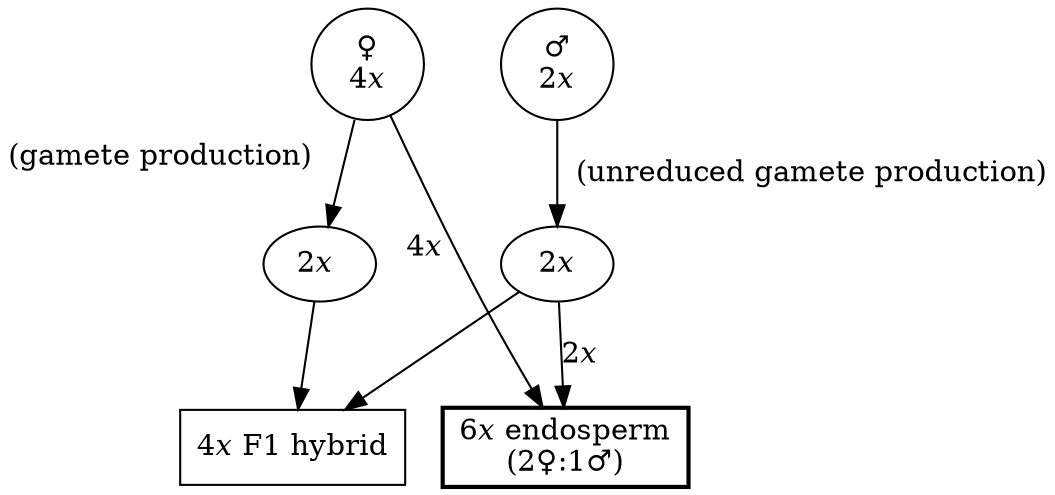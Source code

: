digraph "Diploid-tetraploid hybridisation" {
"♀
4𝑥" -> "2𝑥 " [xlabel="(gamete production)   "]
"♂
2𝑥" -> "2𝑥" [label="  (unreduced gamete production)"]
"4𝑥 F1 hybrid" [shape="box"]
"6𝑥 endosperm
(2♀:1♂)" [shape="box", style="bold"]
"2𝑥 " -> "4𝑥 F1 hybrid" 
"2𝑥" -> "4𝑥 F1 hybrid" 
"♀
4𝑥" -> "6𝑥 endosperm
(2♀:1♂)" [xlabel="4𝑥  "]
"2𝑥" -> "6𝑥 endosperm
(2♀:1♂)" [label="2𝑥"]
}